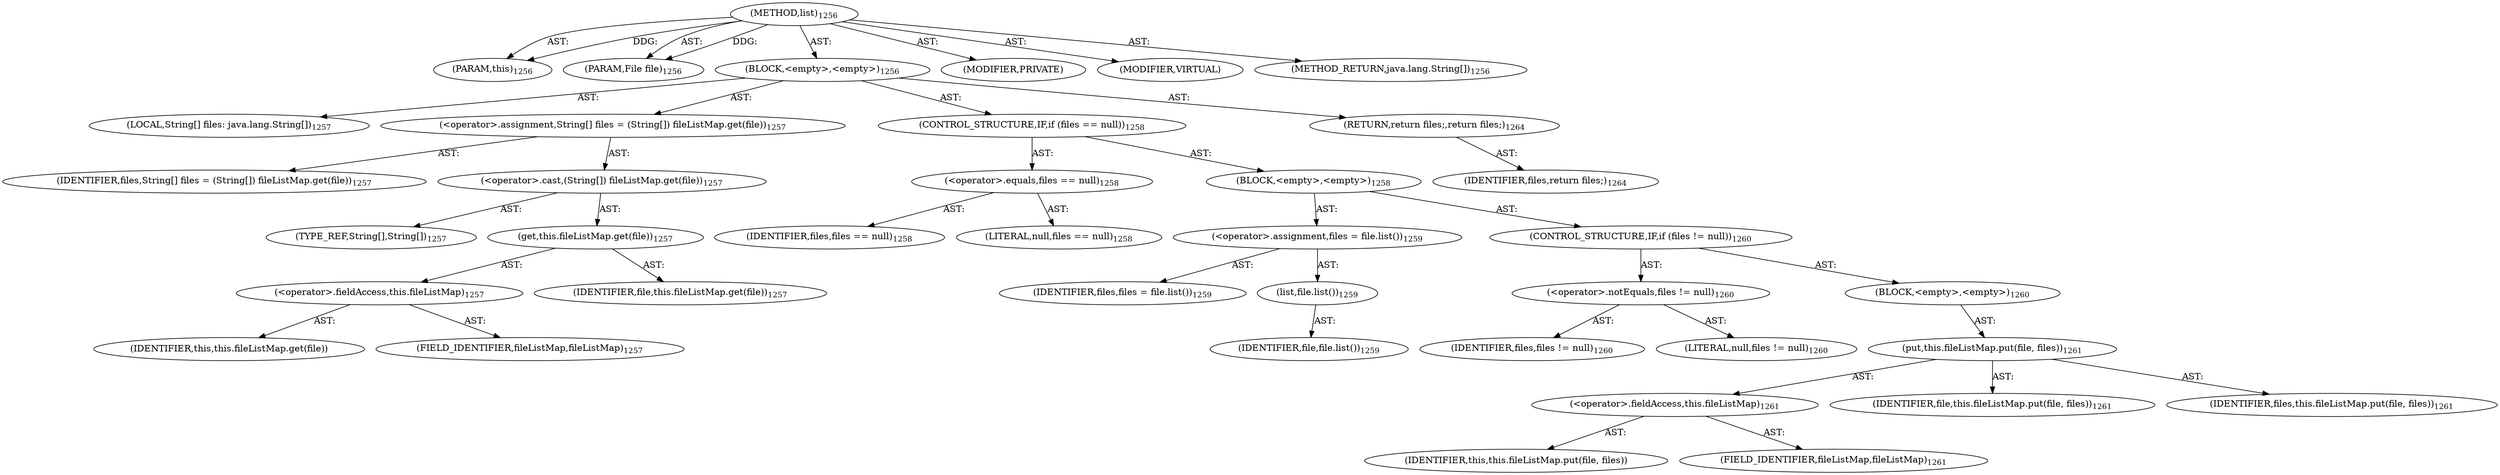 digraph "list" {  
"111669149739" [label = <(METHOD,list)<SUB>1256</SUB>> ]
"115964117071" [label = <(PARAM,this)<SUB>1256</SUB>> ]
"115964117072" [label = <(PARAM,File file)<SUB>1256</SUB>> ]
"25769803926" [label = <(BLOCK,&lt;empty&gt;,&lt;empty&gt;)<SUB>1256</SUB>> ]
"94489280570" [label = <(LOCAL,String[] files: java.lang.String[])<SUB>1257</SUB>> ]
"30064771736" [label = <(&lt;operator&gt;.assignment,String[] files = (String[]) fileListMap.get(file))<SUB>1257</SUB>> ]
"68719477317" [label = <(IDENTIFIER,files,String[] files = (String[]) fileListMap.get(file))<SUB>1257</SUB>> ]
"30064771737" [label = <(&lt;operator&gt;.cast,(String[]) fileListMap.get(file))<SUB>1257</SUB>> ]
"180388626452" [label = <(TYPE_REF,String[],String[])<SUB>1257</SUB>> ]
"30064771738" [label = <(get,this.fileListMap.get(file))<SUB>1257</SUB>> ]
"30064771739" [label = <(&lt;operator&gt;.fieldAccess,this.fileListMap)<SUB>1257</SUB>> ]
"68719477318" [label = <(IDENTIFIER,this,this.fileListMap.get(file))> ]
"55834575040" [label = <(FIELD_IDENTIFIER,fileListMap,fileListMap)<SUB>1257</SUB>> ]
"68719477319" [label = <(IDENTIFIER,file,this.fileListMap.get(file))<SUB>1257</SUB>> ]
"47244640354" [label = <(CONTROL_STRUCTURE,IF,if (files == null))<SUB>1258</SUB>> ]
"30064771740" [label = <(&lt;operator&gt;.equals,files == null)<SUB>1258</SUB>> ]
"68719477320" [label = <(IDENTIFIER,files,files == null)<SUB>1258</SUB>> ]
"90194313313" [label = <(LITERAL,null,files == null)<SUB>1258</SUB>> ]
"25769803927" [label = <(BLOCK,&lt;empty&gt;,&lt;empty&gt;)<SUB>1258</SUB>> ]
"30064771741" [label = <(&lt;operator&gt;.assignment,files = file.list())<SUB>1259</SUB>> ]
"68719477321" [label = <(IDENTIFIER,files,files = file.list())<SUB>1259</SUB>> ]
"30064771742" [label = <(list,file.list())<SUB>1259</SUB>> ]
"68719477322" [label = <(IDENTIFIER,file,file.list())<SUB>1259</SUB>> ]
"47244640355" [label = <(CONTROL_STRUCTURE,IF,if (files != null))<SUB>1260</SUB>> ]
"30064771743" [label = <(&lt;operator&gt;.notEquals,files != null)<SUB>1260</SUB>> ]
"68719477323" [label = <(IDENTIFIER,files,files != null)<SUB>1260</SUB>> ]
"90194313314" [label = <(LITERAL,null,files != null)<SUB>1260</SUB>> ]
"25769803928" [label = <(BLOCK,&lt;empty&gt;,&lt;empty&gt;)<SUB>1260</SUB>> ]
"30064771744" [label = <(put,this.fileListMap.put(file, files))<SUB>1261</SUB>> ]
"30064771745" [label = <(&lt;operator&gt;.fieldAccess,this.fileListMap)<SUB>1261</SUB>> ]
"68719477324" [label = <(IDENTIFIER,this,this.fileListMap.put(file, files))> ]
"55834575041" [label = <(FIELD_IDENTIFIER,fileListMap,fileListMap)<SUB>1261</SUB>> ]
"68719477325" [label = <(IDENTIFIER,file,this.fileListMap.put(file, files))<SUB>1261</SUB>> ]
"68719477326" [label = <(IDENTIFIER,files,this.fileListMap.put(file, files))<SUB>1261</SUB>> ]
"146028888099" [label = <(RETURN,return files;,return files;)<SUB>1264</SUB>> ]
"68719477327" [label = <(IDENTIFIER,files,return files;)<SUB>1264</SUB>> ]
"133143986287" [label = <(MODIFIER,PRIVATE)> ]
"133143986288" [label = <(MODIFIER,VIRTUAL)> ]
"128849018923" [label = <(METHOD_RETURN,java.lang.String[])<SUB>1256</SUB>> ]
  "111669149739" -> "115964117071"  [ label = "AST: "] 
  "111669149739" -> "115964117072"  [ label = "AST: "] 
  "111669149739" -> "25769803926"  [ label = "AST: "] 
  "111669149739" -> "133143986287"  [ label = "AST: "] 
  "111669149739" -> "133143986288"  [ label = "AST: "] 
  "111669149739" -> "128849018923"  [ label = "AST: "] 
  "25769803926" -> "94489280570"  [ label = "AST: "] 
  "25769803926" -> "30064771736"  [ label = "AST: "] 
  "25769803926" -> "47244640354"  [ label = "AST: "] 
  "25769803926" -> "146028888099"  [ label = "AST: "] 
  "30064771736" -> "68719477317"  [ label = "AST: "] 
  "30064771736" -> "30064771737"  [ label = "AST: "] 
  "30064771737" -> "180388626452"  [ label = "AST: "] 
  "30064771737" -> "30064771738"  [ label = "AST: "] 
  "30064771738" -> "30064771739"  [ label = "AST: "] 
  "30064771738" -> "68719477319"  [ label = "AST: "] 
  "30064771739" -> "68719477318"  [ label = "AST: "] 
  "30064771739" -> "55834575040"  [ label = "AST: "] 
  "47244640354" -> "30064771740"  [ label = "AST: "] 
  "47244640354" -> "25769803927"  [ label = "AST: "] 
  "30064771740" -> "68719477320"  [ label = "AST: "] 
  "30064771740" -> "90194313313"  [ label = "AST: "] 
  "25769803927" -> "30064771741"  [ label = "AST: "] 
  "25769803927" -> "47244640355"  [ label = "AST: "] 
  "30064771741" -> "68719477321"  [ label = "AST: "] 
  "30064771741" -> "30064771742"  [ label = "AST: "] 
  "30064771742" -> "68719477322"  [ label = "AST: "] 
  "47244640355" -> "30064771743"  [ label = "AST: "] 
  "47244640355" -> "25769803928"  [ label = "AST: "] 
  "30064771743" -> "68719477323"  [ label = "AST: "] 
  "30064771743" -> "90194313314"  [ label = "AST: "] 
  "25769803928" -> "30064771744"  [ label = "AST: "] 
  "30064771744" -> "30064771745"  [ label = "AST: "] 
  "30064771744" -> "68719477325"  [ label = "AST: "] 
  "30064771744" -> "68719477326"  [ label = "AST: "] 
  "30064771745" -> "68719477324"  [ label = "AST: "] 
  "30064771745" -> "55834575041"  [ label = "AST: "] 
  "146028888099" -> "68719477327"  [ label = "AST: "] 
  "111669149739" -> "115964117071"  [ label = "DDG: "] 
  "111669149739" -> "115964117072"  [ label = "DDG: "] 
}
